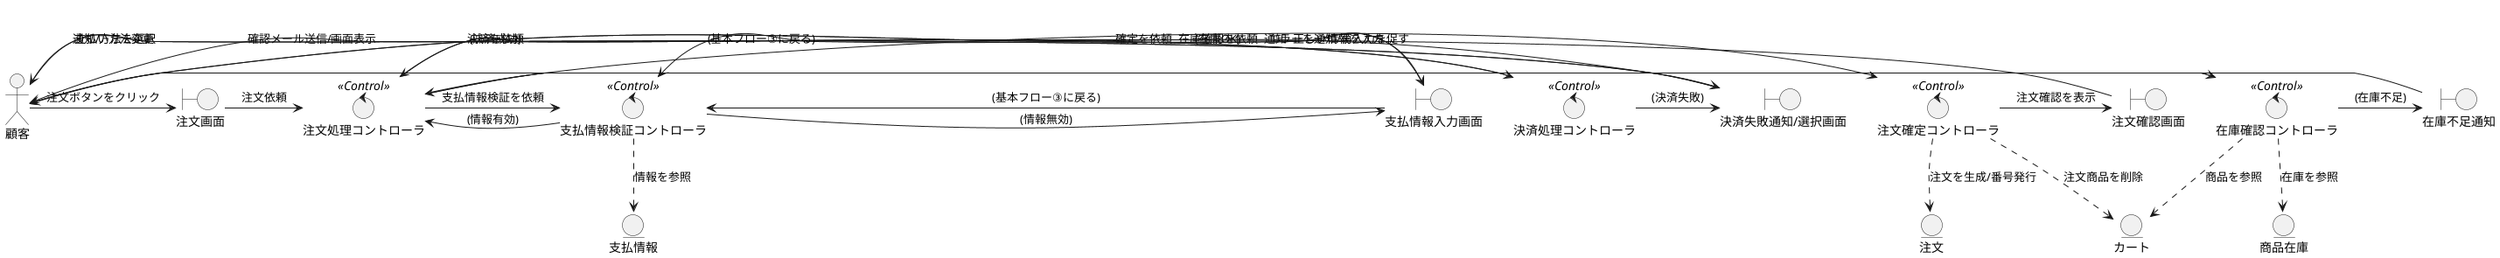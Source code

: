 @startuml Robustness Diagram - Order Flow

' 要素の定義
actor "顧客" as User

boundary "注文画面" as B_Order
boundary "注文確認画面" as B_Confirm
boundary "在庫不足通知" as B_Stock_Error
boundary "支払情報入力画面" as B_Pay_Input
boundary "決済失敗通知/選択画面" as B_Pay_Fail

control "注文処理コントローラ" as C_Main <<Control>>
control "在庫確認コントローラ" as C_Stock <<Control>>
control "支払情報検証コントローラ" as C_Verify <<Control>>
control "決済処理コントローラ" as C_Payment <<Control>>
control "注文確定コントローラ" as C_Finalize <<Control>>

entity "カート" as E_Cart
entity "商品在庫" as E_Stock
entity "支払情報" as E_Payment
entity "注文" as E_Order

'======================================================
' 基本フロー (Primary Flow)
'======================================================

' ①注文開始
User -> B_Order : 注文ボタンをクリック
B_Order -> C_Main : 注文依頼

' ②在庫確認
C_Main -> C_Stock : 在庫確認を依頼
C_Stock ..> E_Stock : 在庫を参照
C_Stock ..> E_Cart : 商品を参照
C_Stock -> C_Main : (在庫OK)

' ③支払情報確認
C_Main -> C_Verify : 支払情報検証を依頼
C_Verify ..> E_Payment : 情報を参照
C_Verify -> C_Main : (情報有効)

' ④決済処理
C_Main -> C_Payment : 決済を依頼
C_Payment -> C_Main : (決済成功)

' ⑤, ⑥注文確定と削除
C_Main -> C_Finalize : 確定を依頼
C_Finalize ..> E_Order : 注文を生成/番号発行
C_Finalize ..> E_Cart : 注文商品を削除

' ⑦完了
C_Finalize -> B_Confirm : 注文確認を表示
B_Confirm -> User : 確認メール送信/画面表示

'======================================================
' 代替フロー (Alternative Flows)
'======================================================

' 代替フローA (在庫不足)
C_Stock -> B_Stock_Error : (在庫不足)
B_Stock_Error -> User : 通知

' 代替フローB (支払情報無効)
C_Verify -> B_Pay_Input : (情報無効)
B_Pay_Input -> User : エラーを通知/再入力を促す
User -> B_Pay_Input : 正しい情報を入力
B_Pay_Input -> C_Verify : (基本フロー③に戻る)

' 代替フローC (決済失敗)
C_Payment -> B_Pay_Fail : (決済失敗)
B_Pay_Fail -> User : 通知/方法を選択
User -> B_Pay_Fail : 支払い方法変更
B_Pay_Fail -> C_Verify : (基本フロー③に戻る)

@enduml